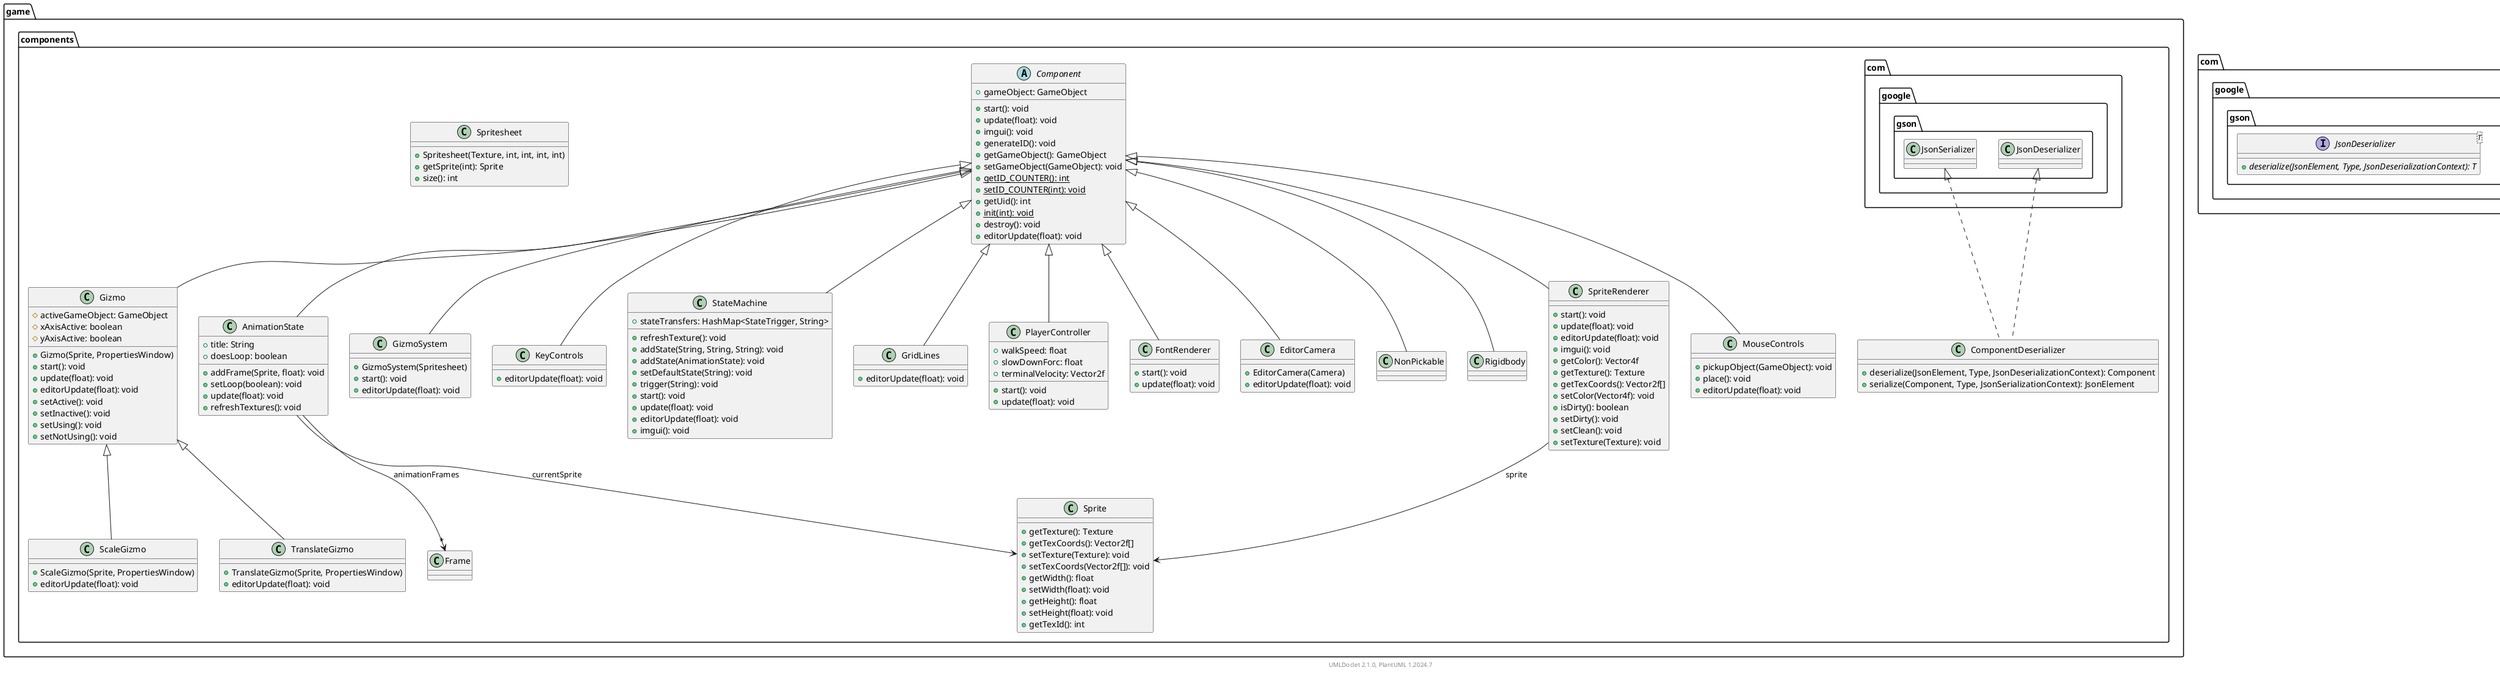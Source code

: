@startuml
    namespace game.components {

        class SpriteRenderer [[SpriteRenderer.html]] {
            +start(): void
            +update(float): void
            +editorUpdate(float): void
            +imgui(): void
            +getColor(): Vector4f
            +getTexture(): Texture
            +getTexCoords(): Vector2f[]
            +setColor(Vector4f): void
            +isDirty(): boolean
            +setDirty(): void
            +setClean(): void
            +setTexture(Texture): void
        }

        class ScaleGizmo [[ScaleGizmo.html]] {
            +ScaleGizmo(Sprite, PropertiesWindow)
            +editorUpdate(float): void
        }

        class MouseControls [[MouseControls.html]] {
            +pickupObject(GameObject): void
            +place(): void
            +editorUpdate(float): void
        }

        class Gizmo [[Gizmo.html]] {
            #activeGameObject: GameObject
            #xAxisActive: boolean
            #yAxisActive: boolean
            +Gizmo(Sprite, PropertiesWindow)
            +start(): void
            +update(float): void
            +editorUpdate(float): void
            +setActive(): void
            +setInactive(): void
            +setUsing(): void
            +setNotUsing(): void
        }

        class Sprite [[Sprite.html]] {
            +getTexture(): Texture
            +getTexCoords(): Vector2f[]
            +setTexture(Texture): void
            +setTexCoords(Vector2f[]): void
            +getWidth(): float
            +setWidth(float): void
            +getHeight(): float
            +setHeight(float): void
            +getTexId(): int
        }

        class TranslateGizmo [[TranslateGizmo.html]] {
            +TranslateGizmo(Sprite, PropertiesWindow)
            +editorUpdate(float): void
        }

        class AnimationState [[AnimationState.html]] {
            +title: String
            +doesLoop: boolean
            +addFrame(Sprite, float): void
            +setLoop(boolean): void
            +update(float): void
            +refreshTextures(): void
        }

        class GizmoSystem [[GizmoSystem.html]] {
            +GizmoSystem(Spritesheet)
            +start(): void
            +editorUpdate(float): void
        }

        class ComponentDeserializer [[ComponentDeserializer.html]] {
            +deserialize(JsonElement, Type, JsonDeserializationContext): Component
            +serialize(Component, Type, JsonSerializationContext): JsonElement
        }

        abstract class Component [[Component.html]] {
            +gameObject: GameObject
            +start(): void
            +update(float): void
            +imgui(): void
            +generateID(): void
            +getGameObject(): GameObject
            +setGameObject(GameObject): void
            {static} +getID_COUNTER(): int
            {static} +setID_COUNTER(int): void
            +getUid(): int
            {static} +init(int): void
            +destroy(): void
            +editorUpdate(float): void
        }

        class KeyControls [[KeyControls.html]] {
            +editorUpdate(float): void
        }

        class Spritesheet [[Spritesheet.html]] {
            +Spritesheet(Texture, int, int, int, int)
            +getSprite(int): Sprite
            +size(): int
        }

        class StateMachine [[StateMachine.html]] {
            +stateTransfers: HashMap<StateTrigger, String>
            +refreshTexture(): void
            +addState(String, String, String): void
            +addState(AnimationState): void
            +setDefaultState(String): void
            +trigger(String): void
            +start(): void
            +update(float): void
            +editorUpdate(float): void
            +imgui(): void
        }

        class GridLines [[GridLines.html]] {
            +editorUpdate(float): void
        }

        class PlayerController [[PlayerController.html]] {
            +walkSpeed: float
            +slowDownForc: float
            +terminalVelocity: Vector2f
            +start(): void
            +update(float): void
        }

        class FontRenderer [[FontRenderer.html]] {
            +start(): void
            +update(float): void
        }

        class EditorCamera [[EditorCamera.html]] {
            +EditorCamera(Camera)
            +editorUpdate(float): void
        }

        class NonPickable [[NonPickable.html]]

        class Rigidbody [[Rigidbody.html]] {
        }

        Component <|-- SpriteRenderer
        SpriteRenderer --> Sprite: sprite
        Gizmo <|-- ScaleGizmo
        Component <|-- MouseControls
        Component <|-- Gizmo
        Gizmo <|-- TranslateGizmo
        Component <|-- AnimationState
        AnimationState --> "*" Frame: animationFrames
        AnimationState --> Sprite: currentSprite
        Component <|-- GizmoSystem
        com.google.gson.JsonSerializer <|.. ComponentDeserializer
        com.google.gson.JsonDeserializer <|.. ComponentDeserializer
        Component <|-- KeyControls
        Component <|-- StateMachine
        Component <|-- GridLines
        Component <|-- PlayerController
        Component <|-- FontRenderer
        Component <|-- EditorCamera
        Component <|-- NonPickable
        Component <|-- Rigidbody
    }

    namespace com.google.gson {
        interface JsonSerializer<T> {
            {abstract} +serialize(T, Type, JsonSerializationContext): JsonElement
        }
        interface JsonDeserializer<T> {
            {abstract} +deserialize(JsonElement, Type, JsonDeserializationContext): T
        }
    }

    center footer UMLDoclet 2.1.0, PlantUML %version()
@enduml
